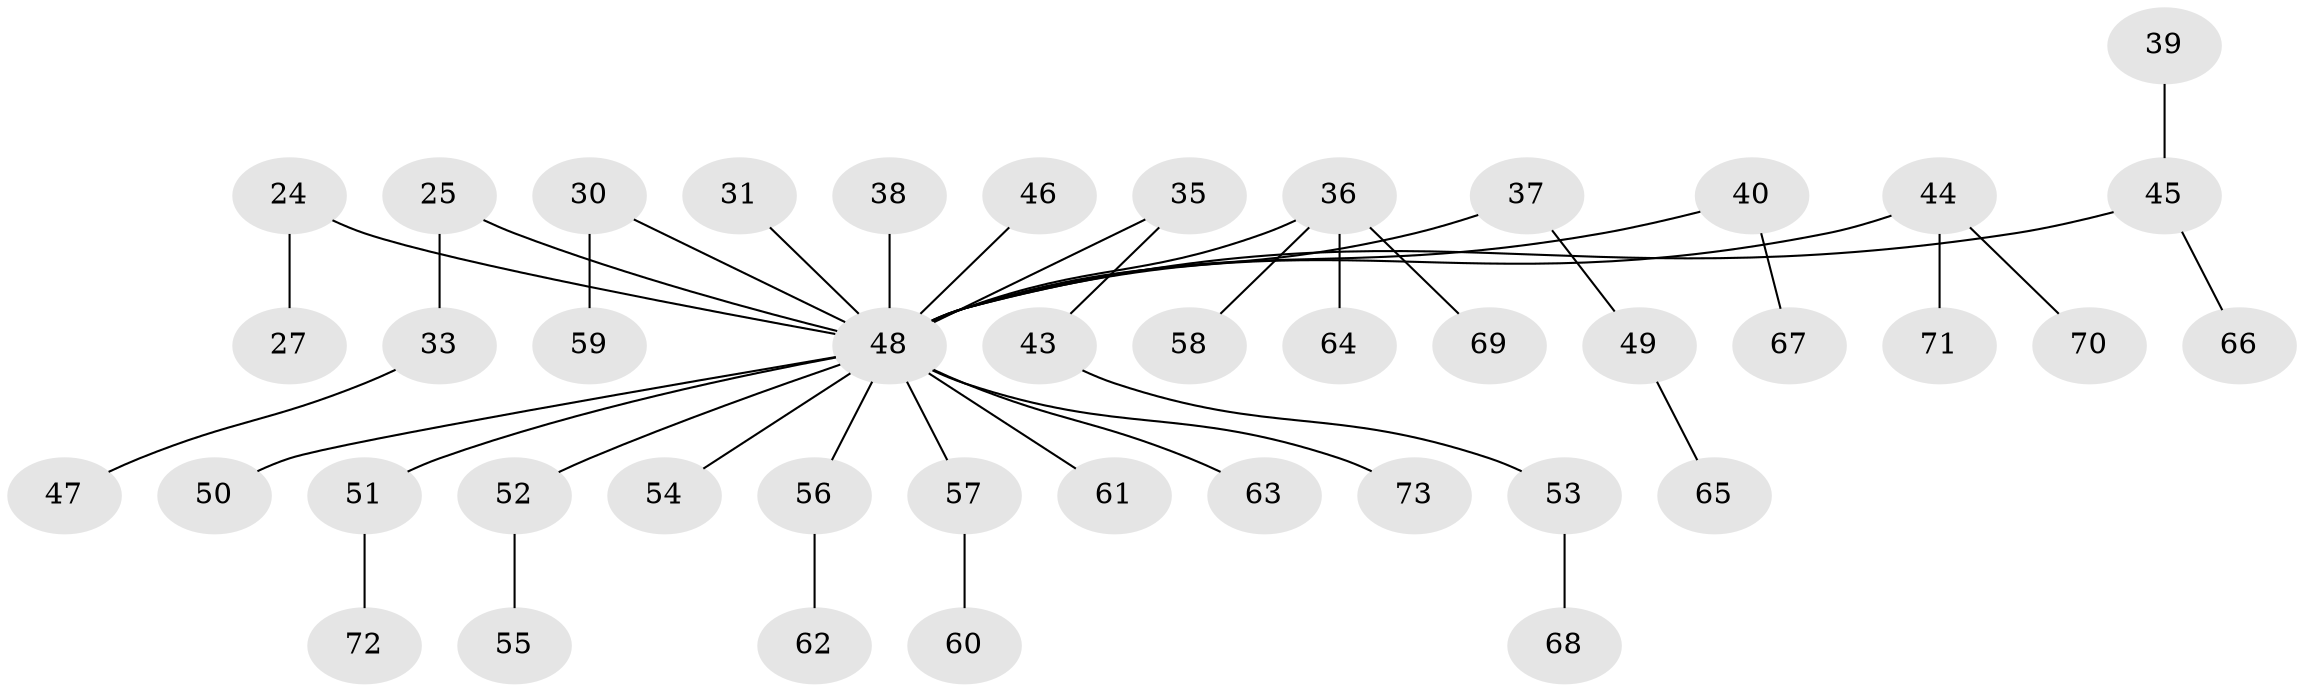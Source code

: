 // original degree distribution, {6: 0.0410958904109589, 4: 0.0410958904109589, 7: 0.0136986301369863, 2: 0.2876712328767123, 1: 0.4931506849315068, 3: 0.1095890410958904, 5: 0.0136986301369863}
// Generated by graph-tools (version 1.1) at 2025/56/03/04/25 21:56:09]
// undirected, 43 vertices, 42 edges
graph export_dot {
graph [start="1"]
  node [color=gray90,style=filled];
  24;
  25;
  27;
  30;
  31;
  33;
  35;
  36;
  37;
  38;
  39;
  40;
  43;
  44 [super="+5"];
  45 [super="+29"];
  46;
  47;
  48 [super="+23+42+8+11+26+20+41"];
  49;
  50;
  51;
  52 [super="+28"];
  53;
  54;
  55;
  56 [super="+12"];
  57;
  58;
  59;
  60;
  61;
  62;
  63;
  64;
  65;
  66;
  67;
  68;
  69;
  70;
  71;
  72;
  73;
  24 -- 27;
  24 -- 48;
  25 -- 33;
  25 -- 48;
  30 -- 59;
  30 -- 48;
  31 -- 48;
  33 -- 47;
  35 -- 43;
  35 -- 48;
  36 -- 58;
  36 -- 64;
  36 -- 69;
  36 -- 48;
  37 -- 49;
  37 -- 48;
  38 -- 48;
  39 -- 45;
  40 -- 67;
  40 -- 48;
  43 -- 53;
  44 -- 70;
  44 -- 71;
  44 -- 48;
  45 -- 66;
  45 -- 48;
  46 -- 48;
  48 -- 73;
  48 -- 52;
  48 -- 56;
  48 -- 57;
  48 -- 61;
  48 -- 50;
  48 -- 51;
  48 -- 54;
  48 -- 63;
  49 -- 65;
  51 -- 72;
  52 -- 55;
  53 -- 68;
  56 -- 62;
  57 -- 60;
}
